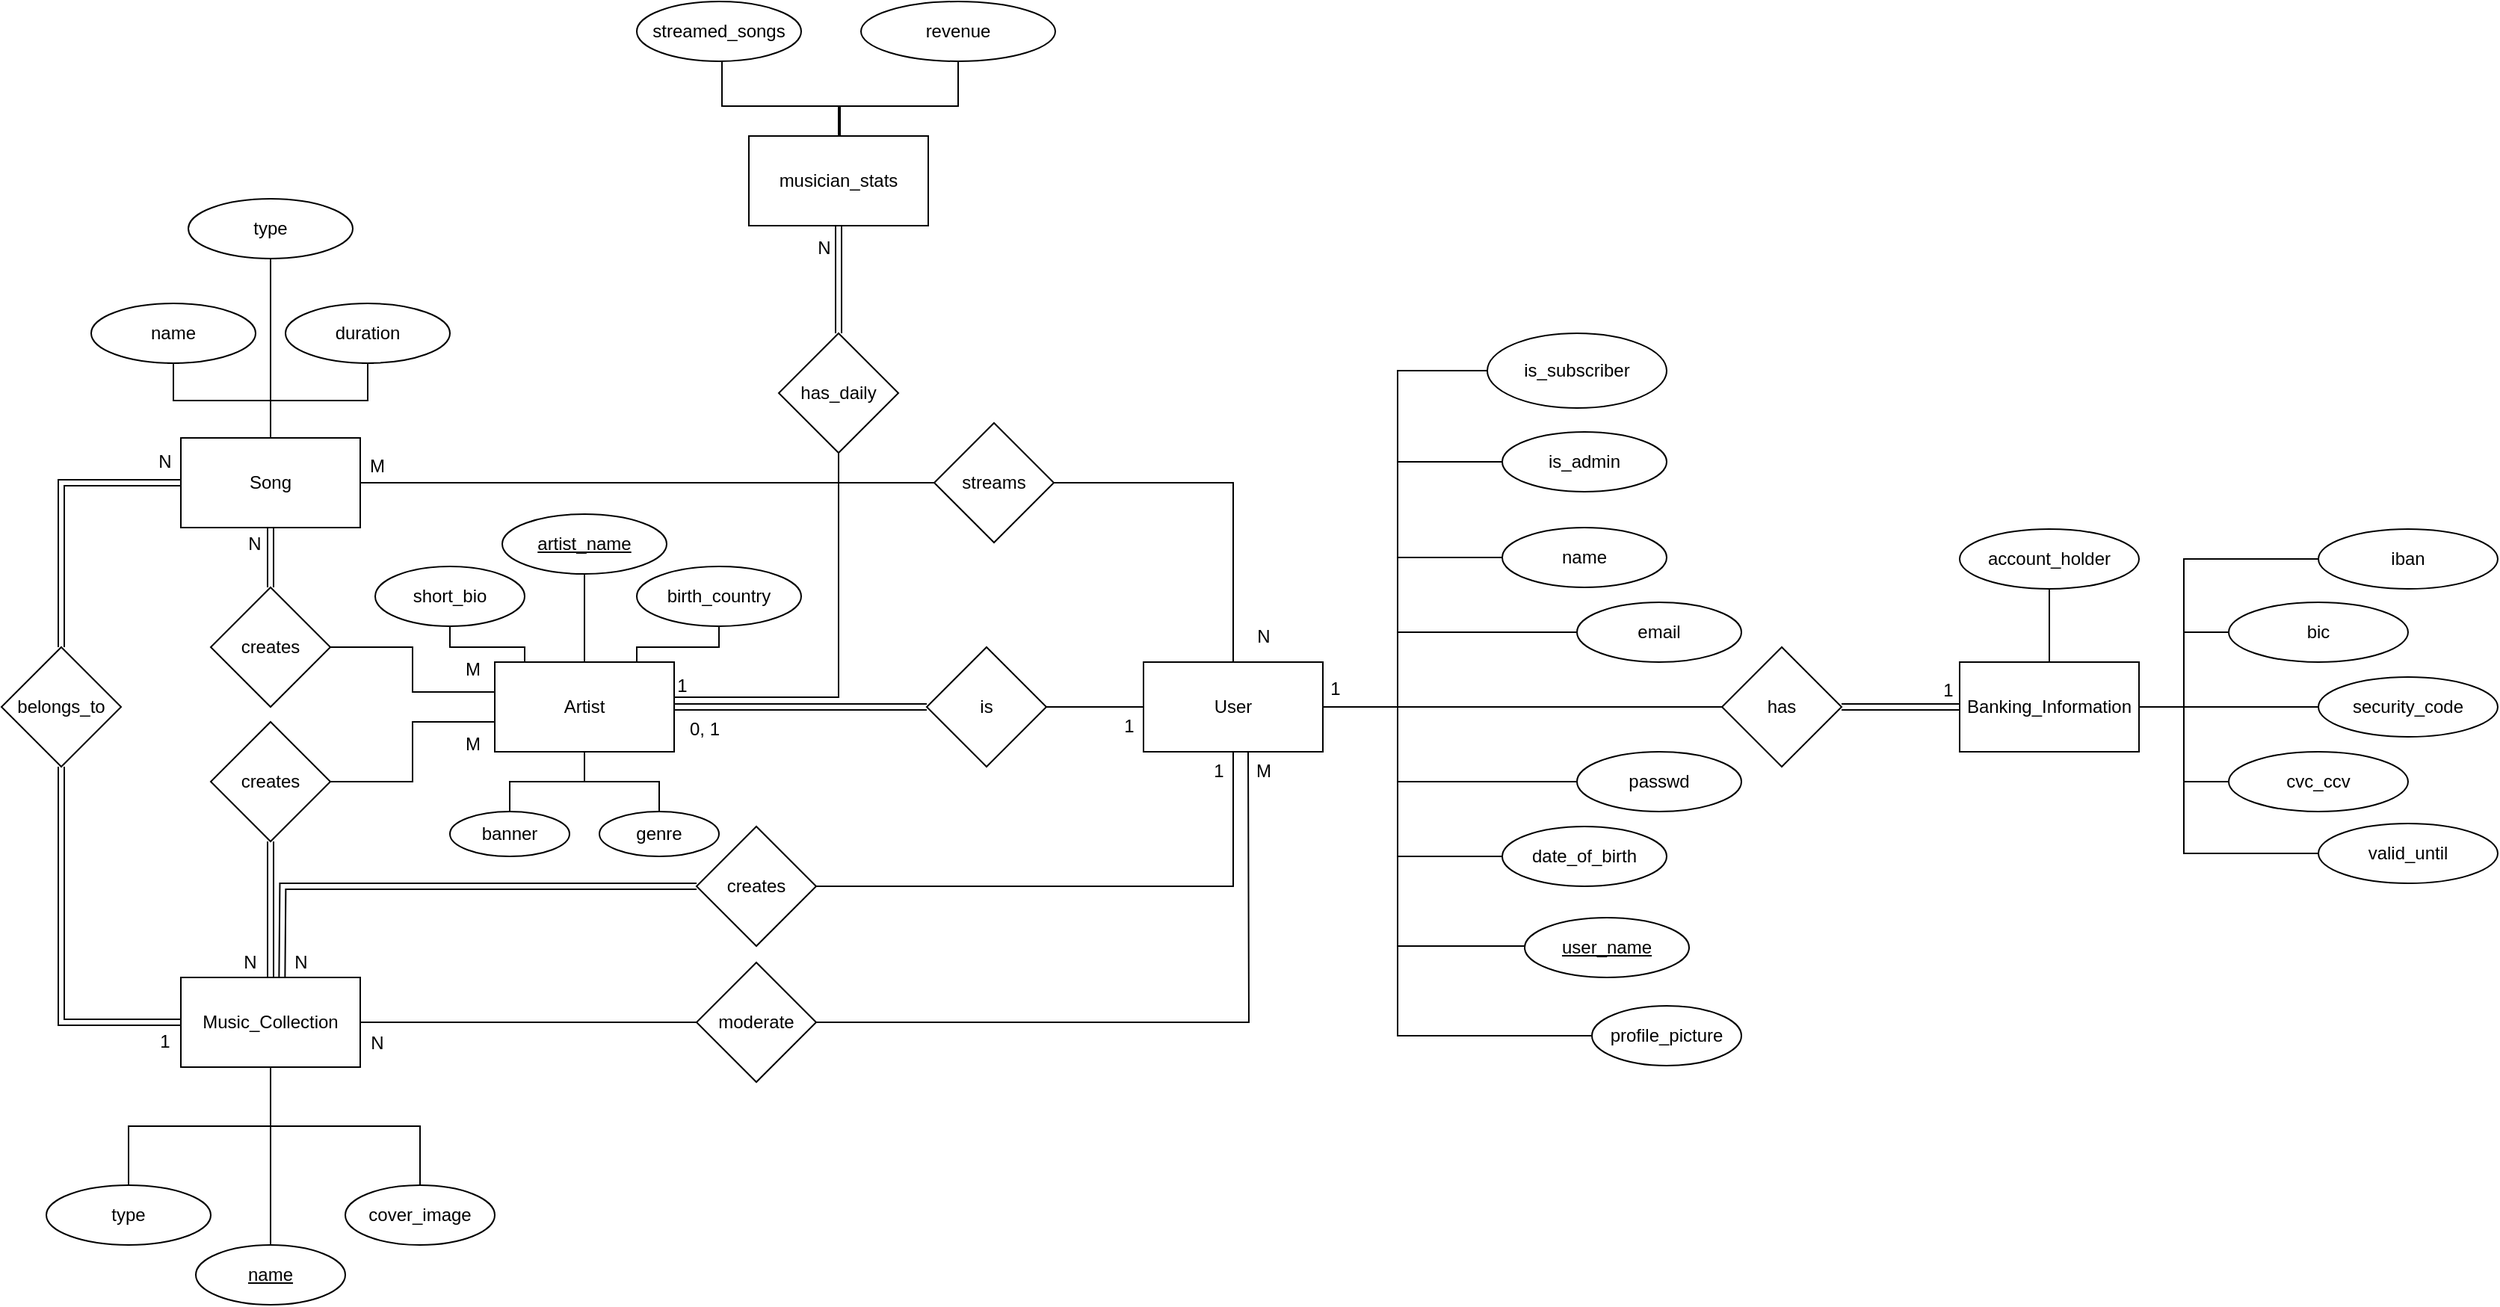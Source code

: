 <mxfile version="24.7.17">
  <diagram name="Page-1" id="TaUfX6dQ_6sSOLUEPohV">
    <mxGraphModel dx="1867" dy="1864" grid="1" gridSize="10" guides="1" tooltips="1" connect="1" arrows="1" fold="1" page="1" pageScale="1" pageWidth="850" pageHeight="1100" math="0" shadow="0">
      <root>
        <mxCell id="0" />
        <mxCell id="1" parent="0" />
        <mxCell id="M-IZh2_x-mo40waA8k21-18" style="edgeStyle=orthogonalEdgeStyle;rounded=0;orthogonalLoop=1;jettySize=auto;html=1;entryX=0.5;entryY=1;entryDx=0;entryDy=0;endArrow=baseDash;endFill=0;" parent="1" source="M-IZh2_x-mo40waA8k21-2" target="M-IZh2_x-mo40waA8k21-17" edge="1">
          <mxGeometry relative="1" as="geometry" />
        </mxCell>
        <mxCell id="M-IZh2_x-mo40waA8k21-19" style="edgeStyle=orthogonalEdgeStyle;rounded=0;orthogonalLoop=1;jettySize=auto;html=1;entryX=0.5;entryY=1;entryDx=0;entryDy=0;endArrow=baseDash;endFill=0;" parent="1" source="M-IZh2_x-mo40waA8k21-2" target="M-IZh2_x-mo40waA8k21-16" edge="1">
          <mxGeometry relative="1" as="geometry" />
        </mxCell>
        <mxCell id="M-IZh2_x-mo40waA8k21-21" value="" style="edgeStyle=orthogonalEdgeStyle;rounded=0;orthogonalLoop=1;jettySize=auto;html=1;endArrow=baseDash;endFill=0;" parent="1" source="M-IZh2_x-mo40waA8k21-2" target="M-IZh2_x-mo40waA8k21-20" edge="1">
          <mxGeometry relative="1" as="geometry" />
        </mxCell>
        <mxCell id="M-IZh2_x-mo40waA8k21-2" value="Song" style="rounded=0;whiteSpace=wrap;html=1;" parent="1" vertex="1">
          <mxGeometry x="80" y="260" width="120" height="60" as="geometry" />
        </mxCell>
        <mxCell id="R3kR3z40ssJg2MjRUmtv-1" style="edgeStyle=orthogonalEdgeStyle;rounded=0;orthogonalLoop=1;jettySize=auto;html=1;exitX=0.5;exitY=0;exitDx=0;exitDy=0;endArrow=baseDash;endFill=0;" parent="1" source="OT3dN3TAftwDxkAceLVw-1" target="M-IZh2_x-mo40waA8k21-3" edge="1">
          <mxGeometry relative="1" as="geometry" />
        </mxCell>
        <mxCell id="M-IZh2_x-mo40waA8k21-3" value="Music_Collection" style="rounded=0;whiteSpace=wrap;html=1;" parent="1" vertex="1">
          <mxGeometry x="80" y="621" width="120" height="60" as="geometry" />
        </mxCell>
        <mxCell id="viIBuKL89xL8FhbZ9wi8-1" style="edgeStyle=orthogonalEdgeStyle;rounded=0;orthogonalLoop=1;jettySize=auto;html=1;endArrow=baseDash;endFill=0;exitX=0.5;exitY=1;exitDx=0;exitDy=0;" parent="1" source="viIBuKL89xL8FhbZ9wi8-2" target="M-IZh2_x-mo40waA8k21-4" edge="1">
          <mxGeometry relative="1" as="geometry">
            <mxPoint x="380" y="360" as="sourcePoint" />
            <Array as="points">
              <mxPoint x="440" y="386" />
              <mxPoint x="440" y="400" />
              <mxPoint x="385" y="400" />
            </Array>
          </mxGeometry>
        </mxCell>
        <mxCell id="viIBuKL89xL8FhbZ9wi8-3" style="edgeStyle=orthogonalEdgeStyle;rounded=0;orthogonalLoop=1;jettySize=auto;html=1;exitX=0.5;exitY=1;exitDx=0;exitDy=0;endArrow=baseDash;endFill=0;" parent="1" source="M-IZh2_x-mo40waA8k21-51" edge="1">
          <mxGeometry relative="1" as="geometry">
            <mxPoint x="350" y="410" as="targetPoint" />
          </mxGeometry>
        </mxCell>
        <mxCell id="viIBuKL89xL8FhbZ9wi8-4" style="edgeStyle=orthogonalEdgeStyle;rounded=0;orthogonalLoop=1;jettySize=auto;html=1;exitX=0.5;exitY=1;exitDx=0;exitDy=0;endArrow=baseDash;endFill=0;" parent="1" source="viIBuKL89xL8FhbZ9wi8-5" target="M-IZh2_x-mo40waA8k21-4" edge="1">
          <mxGeometry relative="1" as="geometry">
            <mxPoint x="290" y="360" as="sourcePoint" />
            <Array as="points">
              <mxPoint x="260" y="400" />
              <mxPoint x="310" y="400" />
            </Array>
          </mxGeometry>
        </mxCell>
        <mxCell id="viIBuKL89xL8FhbZ9wi8-7" style="edgeStyle=orthogonalEdgeStyle;rounded=0;orthogonalLoop=1;jettySize=auto;html=1;endArrow=baseDash;endFill=0;" parent="1" source="viIBuKL89xL8FhbZ9wi8-8" target="M-IZh2_x-mo40waA8k21-4" edge="1">
          <mxGeometry relative="1" as="geometry">
            <mxPoint x="350" y="500" as="sourcePoint" />
          </mxGeometry>
        </mxCell>
        <mxCell id="M-IZh2_x-mo40waA8k21-4" value="Artist" style="rounded=0;whiteSpace=wrap;html=1;" parent="1" vertex="1">
          <mxGeometry x="290" y="410" width="120" height="60" as="geometry" />
        </mxCell>
        <mxCell id="M-IZh2_x-mo40waA8k21-8" style="edgeStyle=orthogonalEdgeStyle;rounded=0;orthogonalLoop=1;jettySize=auto;html=1;endArrow=baseDash;endFill=0;exitX=1;exitY=0.5;exitDx=0;exitDy=0;" parent="1" source="M-IZh2_x-mo40waA8k21-7" target="M-IZh2_x-mo40waA8k21-5" edge="1">
          <mxGeometry relative="1" as="geometry" />
        </mxCell>
        <mxCell id="M-IZh2_x-mo40waA8k21-39" style="edgeStyle=orthogonalEdgeStyle;rounded=0;orthogonalLoop=1;jettySize=auto;html=1;exitX=0;exitY=0.5;exitDx=0;exitDy=0;entryX=1;entryY=0.5;entryDx=0;entryDy=0;endArrow=baseDash;endFill=0;" parent="1" source="M-IZh2_x-mo40waA8k21-33" target="M-IZh2_x-mo40waA8k21-5" edge="1">
          <mxGeometry relative="1" as="geometry">
            <Array as="points">
              <mxPoint x="894" y="340" />
              <mxPoint x="894" y="440" />
            </Array>
          </mxGeometry>
        </mxCell>
        <mxCell id="M-IZh2_x-mo40waA8k21-47" style="edgeStyle=orthogonalEdgeStyle;rounded=0;orthogonalLoop=1;jettySize=auto;html=1;exitX=1;exitY=0.5;exitDx=0;exitDy=0;endArrow=baseDash;endFill=0;" parent="1" source="M-IZh2_x-mo40waA8k21-46" target="M-IZh2_x-mo40waA8k21-5" edge="1">
          <mxGeometry relative="1" as="geometry">
            <Array as="points">
              <mxPoint x="784" y="290" />
            </Array>
          </mxGeometry>
        </mxCell>
        <mxCell id="rp67jTKDv4jTURseV-1P-2" style="edgeStyle=orthogonalEdgeStyle;rounded=0;orthogonalLoop=1;jettySize=auto;html=1;exitX=0;exitY=0.5;exitDx=0;exitDy=0;endArrow=baseDash;endFill=0;" parent="1" source="rp67jTKDv4jTURseV-1P-1" edge="1">
          <mxGeometry relative="1" as="geometry">
            <mxPoint x="844" y="440" as="targetPoint" />
            <Array as="points">
              <mxPoint x="894" y="276" />
              <mxPoint x="894" y="440" />
            </Array>
          </mxGeometry>
        </mxCell>
        <mxCell id="OT3dN3TAftwDxkAceLVw-16" style="edgeStyle=orthogonalEdgeStyle;rounded=0;orthogonalLoop=1;jettySize=auto;html=1;exitX=0;exitY=0.5;exitDx=0;exitDy=0;entryX=1;entryY=0.5;entryDx=0;entryDy=0;endArrow=baseDash;endFill=0;" parent="1" source="OT3dN3TAftwDxkAceLVw-10" target="M-IZh2_x-mo40waA8k21-5" edge="1">
          <mxGeometry relative="1" as="geometry">
            <Array as="points">
              <mxPoint x="894" y="660" />
              <mxPoint x="894" y="440" />
            </Array>
          </mxGeometry>
        </mxCell>
        <mxCell id="viIBuKL89xL8FhbZ9wi8-20" style="edgeStyle=orthogonalEdgeStyle;rounded=0;orthogonalLoop=1;jettySize=auto;html=1;endArrow=baseDash;endFill=0;entryX=1;entryY=0.5;entryDx=0;entryDy=0;exitX=0;exitY=0.5;exitDx=0;exitDy=0;" parent="1" source="viIBuKL89xL8FhbZ9wi8-21" target="M-IZh2_x-mo40waA8k21-5" edge="1">
          <mxGeometry relative="1" as="geometry">
            <mxPoint x="845" y="440" as="targetPoint" />
            <mxPoint x="958" y="205" as="sourcePoint" />
            <Array as="points">
              <mxPoint x="894" y="215" />
              <mxPoint x="894" y="440" />
            </Array>
          </mxGeometry>
        </mxCell>
        <mxCell id="viIBuKL89xL8FhbZ9wi8-22" style="edgeStyle=orthogonalEdgeStyle;rounded=0;orthogonalLoop=1;jettySize=auto;html=1;exitX=0;exitY=0.5;exitDx=0;exitDy=0;endArrow=baseDash;endFill=0;" parent="1" source="viIBuKL89xL8FhbZ9wi8-19" target="M-IZh2_x-mo40waA8k21-5" edge="1">
          <mxGeometry relative="1" as="geometry" />
        </mxCell>
        <mxCell id="M-IZh2_x-mo40waA8k21-5" value="User" style="rounded=0;whiteSpace=wrap;html=1;" parent="1" vertex="1">
          <mxGeometry x="724" y="410" width="120" height="60" as="geometry" />
        </mxCell>
        <mxCell id="M-IZh2_x-mo40waA8k21-9" style="edgeStyle=orthogonalEdgeStyle;rounded=0;orthogonalLoop=1;jettySize=auto;html=1;entryX=1;entryY=0.5;entryDx=0;entryDy=0;endArrow=baseDash;endFill=0;shape=link;" parent="1" source="M-IZh2_x-mo40waA8k21-7" target="M-IZh2_x-mo40waA8k21-4" edge="1">
          <mxGeometry relative="1" as="geometry">
            <mxPoint x="514" y="440" as="targetPoint" />
          </mxGeometry>
        </mxCell>
        <mxCell id="M-IZh2_x-mo40waA8k21-7" value="is" style="rhombus;whiteSpace=wrap;html=1;" parent="1" vertex="1">
          <mxGeometry x="579" y="400" width="80" height="80" as="geometry" />
        </mxCell>
        <mxCell id="M-IZh2_x-mo40waA8k21-13" value="" style="edgeStyle=orthogonalEdgeStyle;rounded=0;orthogonalLoop=1;jettySize=auto;html=1;endArrow=baseDash;endFill=0;shape=link;" parent="1" source="M-IZh2_x-mo40waA8k21-10" target="M-IZh2_x-mo40waA8k21-3" edge="1">
          <mxGeometry relative="1" as="geometry" />
        </mxCell>
        <mxCell id="M-IZh2_x-mo40waA8k21-10" value="creates" style="rhombus;whiteSpace=wrap;html=1;" parent="1" vertex="1">
          <mxGeometry x="100" y="450" width="80" height="80" as="geometry" />
        </mxCell>
        <mxCell id="rp67jTKDv4jTURseV-1P-3" style="edgeStyle=orthogonalEdgeStyle;rounded=0;orthogonalLoop=1;jettySize=auto;html=1;endArrow=baseDash;endFill=0;" parent="1" source="M-IZh2_x-mo40waA8k21-14" target="M-IZh2_x-mo40waA8k21-3" edge="1">
          <mxGeometry relative="1" as="geometry" />
        </mxCell>
        <mxCell id="M-IZh2_x-mo40waA8k21-14" value="type" style="ellipse;whiteSpace=wrap;html=1;" parent="1" vertex="1">
          <mxGeometry x="-10" y="760" width="110" height="40" as="geometry" />
        </mxCell>
        <mxCell id="M-IZh2_x-mo40waA8k21-16" value="name" style="ellipse;whiteSpace=wrap;html=1;" parent="1" vertex="1">
          <mxGeometry x="20" y="170" width="110" height="40" as="geometry" />
        </mxCell>
        <mxCell id="M-IZh2_x-mo40waA8k21-17" value="duration" style="ellipse;whiteSpace=wrap;html=1;" parent="1" vertex="1">
          <mxGeometry x="150" y="170" width="110" height="40" as="geometry" />
        </mxCell>
        <mxCell id="M-IZh2_x-mo40waA8k21-20" value="type" style="ellipse;whiteSpace=wrap;html=1;" parent="1" vertex="1">
          <mxGeometry x="85" y="100" width="110" height="40" as="geometry" />
        </mxCell>
        <mxCell id="M-IZh2_x-mo40waA8k21-25" style="edgeStyle=orthogonalEdgeStyle;rounded=0;orthogonalLoop=1;jettySize=auto;html=1;entryX=0.5;entryY=1;entryDx=0;entryDy=0;endArrow=baseDash;endFill=0;exitX=1;exitY=0.5;exitDx=0;exitDy=0;" parent="1" source="M-IZh2_x-mo40waA8k21-23" edge="1">
          <mxGeometry relative="1" as="geometry">
            <mxPoint x="669" y="651" as="sourcePoint" />
            <mxPoint x="794" y="470" as="targetPoint" />
          </mxGeometry>
        </mxCell>
        <mxCell id="M-IZh2_x-mo40waA8k21-26" style="edgeStyle=orthogonalEdgeStyle;rounded=0;orthogonalLoop=1;jettySize=auto;html=1;entryX=1;entryY=0.5;entryDx=0;entryDy=0;endArrow=baseDash;endFill=0;" parent="1" source="M-IZh2_x-mo40waA8k21-23" target="M-IZh2_x-mo40waA8k21-3" edge="1">
          <mxGeometry relative="1" as="geometry" />
        </mxCell>
        <mxCell id="M-IZh2_x-mo40waA8k21-23" value="moderate" style="rhombus;whiteSpace=wrap;html=1;" parent="1" vertex="1">
          <mxGeometry x="425" y="611" width="80" height="80" as="geometry" />
        </mxCell>
        <mxCell id="M-IZh2_x-mo40waA8k21-31" style="edgeStyle=orthogonalEdgeStyle;rounded=0;orthogonalLoop=1;jettySize=auto;html=1;entryX=0;entryY=0.5;entryDx=0;entryDy=0;endArrow=baseDash;endFill=0;shape=link;" parent="1" source="M-IZh2_x-mo40waA8k21-29" target="M-IZh2_x-mo40waA8k21-2" edge="1">
          <mxGeometry relative="1" as="geometry">
            <Array as="points">
              <mxPoint y="290" />
            </Array>
          </mxGeometry>
        </mxCell>
        <mxCell id="M-IZh2_x-mo40waA8k21-72" style="edgeStyle=orthogonalEdgeStyle;rounded=0;orthogonalLoop=1;jettySize=auto;html=1;entryX=0;entryY=0.5;entryDx=0;entryDy=0;endArrow=baseDash;endFill=0;shape=link;" parent="1" source="M-IZh2_x-mo40waA8k21-29" target="M-IZh2_x-mo40waA8k21-3" edge="1">
          <mxGeometry relative="1" as="geometry">
            <Array as="points">
              <mxPoint y="651" />
            </Array>
          </mxGeometry>
        </mxCell>
        <mxCell id="M-IZh2_x-mo40waA8k21-29" value="belongs_to" style="rhombus;whiteSpace=wrap;html=1;" parent="1" vertex="1">
          <mxGeometry x="-40" y="400" width="80" height="80" as="geometry" />
        </mxCell>
        <mxCell id="M-IZh2_x-mo40waA8k21-33" value="name" style="ellipse;whiteSpace=wrap;html=1;" parent="1" vertex="1">
          <mxGeometry x="964" y="320" width="110" height="40" as="geometry" />
        </mxCell>
        <mxCell id="M-IZh2_x-mo40waA8k21-40" style="edgeStyle=orthogonalEdgeStyle;rounded=0;orthogonalLoop=1;jettySize=auto;html=1;endArrow=baseDash;endFill=0;" parent="1" source="M-IZh2_x-mo40waA8k21-35" edge="1">
          <mxGeometry relative="1" as="geometry">
            <mxPoint x="844" y="440" as="targetPoint" />
            <Array as="points">
              <mxPoint x="894" y="390" />
              <mxPoint x="894" y="440" />
            </Array>
          </mxGeometry>
        </mxCell>
        <mxCell id="M-IZh2_x-mo40waA8k21-35" value="email" style="ellipse;whiteSpace=wrap;html=1;" parent="1" vertex="1">
          <mxGeometry x="1014" y="370" width="110" height="40" as="geometry" />
        </mxCell>
        <mxCell id="M-IZh2_x-mo40waA8k21-42" style="edgeStyle=orthogonalEdgeStyle;rounded=0;orthogonalLoop=1;jettySize=auto;html=1;endArrow=baseDash;endFill=0;" parent="1" source="M-IZh2_x-mo40waA8k21-36" edge="1">
          <mxGeometry relative="1" as="geometry">
            <mxPoint x="844" y="440" as="targetPoint" />
            <Array as="points">
              <mxPoint x="894" y="490" />
              <mxPoint x="894" y="440" />
            </Array>
          </mxGeometry>
        </mxCell>
        <mxCell id="M-IZh2_x-mo40waA8k21-36" value="passwd" style="ellipse;whiteSpace=wrap;html=1;" parent="1" vertex="1">
          <mxGeometry x="1014" y="470" width="110" height="40" as="geometry" />
        </mxCell>
        <mxCell id="M-IZh2_x-mo40waA8k21-43" style="edgeStyle=orthogonalEdgeStyle;rounded=0;orthogonalLoop=1;jettySize=auto;html=1;endArrow=baseDash;endFill=0;" parent="1" source="M-IZh2_x-mo40waA8k21-37" edge="1">
          <mxGeometry relative="1" as="geometry">
            <mxPoint x="844" y="440" as="targetPoint" />
            <Array as="points">
              <mxPoint x="894" y="540" />
              <mxPoint x="894" y="440" />
            </Array>
          </mxGeometry>
        </mxCell>
        <mxCell id="M-IZh2_x-mo40waA8k21-37" value="date_of_birth" style="ellipse;whiteSpace=wrap;html=1;" parent="1" vertex="1">
          <mxGeometry x="964" y="520" width="110" height="40" as="geometry" />
        </mxCell>
        <mxCell id="M-IZh2_x-mo40waA8k21-45" style="edgeStyle=orthogonalEdgeStyle;rounded=0;orthogonalLoop=1;jettySize=auto;html=1;endArrow=baseDash;endFill=0;" parent="1" source="M-IZh2_x-mo40waA8k21-44" edge="1">
          <mxGeometry relative="1" as="geometry">
            <mxPoint x="844" y="440" as="targetPoint" />
            <Array as="points">
              <mxPoint x="894" y="600" />
              <mxPoint x="894" y="440" />
            </Array>
          </mxGeometry>
        </mxCell>
        <mxCell id="M-IZh2_x-mo40waA8k21-44" value="&lt;u&gt;user_name&lt;/u&gt;" style="ellipse;whiteSpace=wrap;html=1;" parent="1" vertex="1">
          <mxGeometry x="979" y="581" width="110" height="40" as="geometry" />
        </mxCell>
        <mxCell id="M-IZh2_x-mo40waA8k21-48" style="edgeStyle=orthogonalEdgeStyle;rounded=0;orthogonalLoop=1;jettySize=auto;html=1;entryX=1;entryY=0.5;entryDx=0;entryDy=0;endArrow=baseDash;endFill=0;" parent="1" source="M-IZh2_x-mo40waA8k21-46" target="M-IZh2_x-mo40waA8k21-2" edge="1">
          <mxGeometry relative="1" as="geometry" />
        </mxCell>
        <mxCell id="M-IZh2_x-mo40waA8k21-46" value="streams" style="rhombus;whiteSpace=wrap;html=1;" parent="1" vertex="1">
          <mxGeometry x="584" y="250" width="80" height="80" as="geometry" />
        </mxCell>
        <mxCell id="M-IZh2_x-mo40waA8k21-51" value="&lt;u&gt;artist_name&lt;/u&gt;" style="ellipse;whiteSpace=wrap;html=1;" parent="1" vertex="1">
          <mxGeometry x="295" y="311" width="110" height="40" as="geometry" />
        </mxCell>
        <mxCell id="M-IZh2_x-mo40waA8k21-74" style="edgeStyle=orthogonalEdgeStyle;rounded=0;orthogonalLoop=1;jettySize=auto;html=1;endArrow=baseDash;endFill=0;exitX=1;exitY=0.5;exitDx=0;exitDy=0;entryX=0.5;entryY=1;entryDx=0;entryDy=0;" parent="1" source="M-IZh2_x-mo40waA8k21-73" target="M-IZh2_x-mo40waA8k21-5" edge="1">
          <mxGeometry relative="1" as="geometry">
            <mxPoint x="620" y="480" as="targetPoint" />
            <mxPoint x="330.5" y="550.0" as="sourcePoint" />
            <Array as="points">
              <mxPoint x="784" y="560" />
            </Array>
          </mxGeometry>
        </mxCell>
        <mxCell id="M-IZh2_x-mo40waA8k21-73" value="creates" style="rhombus;whiteSpace=wrap;html=1;" parent="1" vertex="1">
          <mxGeometry x="425" y="520" width="80" height="80" as="geometry" />
        </mxCell>
        <mxCell id="M-IZh2_x-mo40waA8k21-76" style="edgeStyle=orthogonalEdgeStyle;rounded=0;orthogonalLoop=1;jettySize=auto;html=1;entryX=0.664;entryY=0;entryDx=0;entryDy=0;entryPerimeter=0;endArrow=baseDash;endFill=0;shape=link;exitX=0;exitY=0.5;exitDx=0;exitDy=0;" parent="1" source="M-IZh2_x-mo40waA8k21-73" edge="1">
          <mxGeometry relative="1" as="geometry">
            <mxPoint x="248.0" y="550.0" as="sourcePoint" />
            <mxPoint x="147.68" y="621" as="targetPoint" />
          </mxGeometry>
        </mxCell>
        <mxCell id="M-IZh2_x-mo40waA8k21-77" value="1" style="text;html=1;align=center;verticalAlign=middle;resizable=0;points=[];autosize=1;strokeColor=none;fillColor=none;" parent="1" vertex="1">
          <mxGeometry x="759" y="468" width="30" height="30" as="geometry" />
        </mxCell>
        <mxCell id="M-IZh2_x-mo40waA8k21-78" value="N" style="text;html=1;align=center;verticalAlign=middle;resizable=0;points=[];autosize=1;strokeColor=none;fillColor=none;" parent="1" vertex="1">
          <mxGeometry x="145" y="596" width="30" height="30" as="geometry" />
        </mxCell>
        <mxCell id="M-IZh2_x-mo40waA8k21-79" value="M" style="text;html=1;align=center;verticalAlign=middle;resizable=0;points=[];autosize=1;strokeColor=none;fillColor=none;" parent="1" vertex="1">
          <mxGeometry x="260" y="450" width="30" height="30" as="geometry" />
        </mxCell>
        <mxCell id="M-IZh2_x-mo40waA8k21-80" value="N" style="text;html=1;align=center;verticalAlign=middle;resizable=0;points=[];autosize=1;strokeColor=none;fillColor=none;" parent="1" vertex="1">
          <mxGeometry x="111" y="596" width="30" height="30" as="geometry" />
        </mxCell>
        <mxCell id="M-IZh2_x-mo40waA8k21-81" value="N" style="text;html=1;align=center;verticalAlign=middle;resizable=0;points=[];autosize=1;strokeColor=none;fillColor=none;" parent="1" vertex="1">
          <mxGeometry x="114" y="316" width="30" height="30" as="geometry" />
        </mxCell>
        <mxCell id="M-IZh2_x-mo40waA8k21-84" value="M" style="text;html=1;align=center;verticalAlign=middle;resizable=0;points=[];autosize=1;strokeColor=none;fillColor=none;" parent="1" vertex="1">
          <mxGeometry x="196" y="264" width="30" height="30" as="geometry" />
        </mxCell>
        <mxCell id="M-IZh2_x-mo40waA8k21-85" value="N" style="text;html=1;align=center;verticalAlign=middle;resizable=0;points=[];autosize=1;strokeColor=none;fillColor=none;" parent="1" vertex="1">
          <mxGeometry x="54" y="261" width="30" height="30" as="geometry" />
        </mxCell>
        <mxCell id="M-IZh2_x-mo40waA8k21-86" value="1" style="text;html=1;align=center;verticalAlign=middle;resizable=0;points=[];autosize=1;strokeColor=none;fillColor=none;" parent="1" vertex="1">
          <mxGeometry x="54" y="649" width="30" height="30" as="geometry" />
        </mxCell>
        <mxCell id="M-IZh2_x-mo40waA8k21-87" value="1" style="text;html=1;align=center;verticalAlign=middle;resizable=0;points=[];autosize=1;strokeColor=none;fillColor=none;" parent="1" vertex="1">
          <mxGeometry x="699" y="438" width="30" height="30" as="geometry" />
        </mxCell>
        <mxCell id="M-IZh2_x-mo40waA8k21-88" value="0, 1" style="text;html=1;align=center;verticalAlign=middle;resizable=0;points=[];autosize=1;strokeColor=none;fillColor=none;" parent="1" vertex="1">
          <mxGeometry x="410" y="440" width="40" height="30" as="geometry" />
        </mxCell>
        <mxCell id="M-IZh2_x-mo40waA8k21-89" value="M" style="text;html=1;align=center;verticalAlign=middle;resizable=0;points=[];autosize=1;strokeColor=none;fillColor=none;" parent="1" vertex="1">
          <mxGeometry x="789" y="468" width="30" height="30" as="geometry" />
        </mxCell>
        <mxCell id="M-IZh2_x-mo40waA8k21-90" value="N" style="text;html=1;align=center;verticalAlign=middle;resizable=0;points=[];autosize=1;strokeColor=none;fillColor=none;" parent="1" vertex="1">
          <mxGeometry x="196" y="650" width="30" height="30" as="geometry" />
        </mxCell>
        <mxCell id="M-IZh2_x-mo40waA8k21-93" value="N" style="text;html=1;align=center;verticalAlign=middle;resizable=0;points=[];autosize=1;strokeColor=none;fillColor=none;" parent="1" vertex="1">
          <mxGeometry x="789" y="378" width="30" height="30" as="geometry" />
        </mxCell>
        <mxCell id="M-IZh2_x-mo40waA8k21-98" value="" style="edgeStyle=orthogonalEdgeStyle;rounded=0;orthogonalLoop=1;jettySize=auto;html=1;endArrow=baseDash;endFill=0;shape=link;" parent="1" source="M-IZh2_x-mo40waA8k21-94" target="M-IZh2_x-mo40waA8k21-2" edge="1">
          <mxGeometry relative="1" as="geometry" />
        </mxCell>
        <mxCell id="M-IZh2_x-mo40waA8k21-94" value="creates" style="rhombus;whiteSpace=wrap;html=1;" parent="1" vertex="1">
          <mxGeometry x="100" y="360" width="80" height="80" as="geometry" />
        </mxCell>
        <mxCell id="M-IZh2_x-mo40waA8k21-100" value="M" style="text;html=1;align=center;verticalAlign=middle;resizable=0;points=[];autosize=1;strokeColor=none;fillColor=none;" parent="1" vertex="1">
          <mxGeometry x="260" y="400" width="30" height="30" as="geometry" />
        </mxCell>
        <mxCell id="M-IZh2_x-mo40waA8k21-104" style="edgeStyle=orthogonalEdgeStyle;rounded=0;orthogonalLoop=1;jettySize=auto;html=1;entryX=0;entryY=0.333;entryDx=0;entryDy=0;entryPerimeter=0;endArrow=baseDash;endFill=0;" parent="1" source="M-IZh2_x-mo40waA8k21-94" target="M-IZh2_x-mo40waA8k21-4" edge="1">
          <mxGeometry relative="1" as="geometry" />
        </mxCell>
        <mxCell id="M-IZh2_x-mo40waA8k21-105" style="edgeStyle=orthogonalEdgeStyle;rounded=0;orthogonalLoop=1;jettySize=auto;html=1;entryX=0;entryY=0.667;entryDx=0;entryDy=0;entryPerimeter=0;endArrow=baseDash;endFill=0;" parent="1" source="M-IZh2_x-mo40waA8k21-10" target="M-IZh2_x-mo40waA8k21-4" edge="1">
          <mxGeometry relative="1" as="geometry" />
        </mxCell>
        <mxCell id="rp67jTKDv4jTURseV-1P-1" value="is_admin" style="ellipse;whiteSpace=wrap;html=1;" parent="1" vertex="1">
          <mxGeometry x="964" y="256" width="110" height="40" as="geometry" />
        </mxCell>
        <mxCell id="OT3dN3TAftwDxkAceLVw-1" value="cover_image" style="ellipse;whiteSpace=wrap;html=1;align=center;" parent="1" vertex="1">
          <mxGeometry x="190" y="760" width="100" height="40" as="geometry" />
        </mxCell>
        <mxCell id="OT3dN3TAftwDxkAceLVw-10" value="profile_picture" style="ellipse;whiteSpace=wrap;html=1;align=center;" parent="1" vertex="1">
          <mxGeometry x="1024" y="640" width="100" height="40" as="geometry" />
        </mxCell>
        <mxCell id="viIBuKL89xL8FhbZ9wi8-2" value="birth_country" style="ellipse;whiteSpace=wrap;html=1;" parent="1" vertex="1">
          <mxGeometry x="385" y="346" width="110" height="40" as="geometry" />
        </mxCell>
        <mxCell id="viIBuKL89xL8FhbZ9wi8-5" value="short_bio" style="ellipse;whiteSpace=wrap;html=1;" parent="1" vertex="1">
          <mxGeometry x="210" y="346" width="100" height="40" as="geometry" />
        </mxCell>
        <mxCell id="viIBuKL89xL8FhbZ9wi8-9" style="edgeStyle=orthogonalEdgeStyle;rounded=0;orthogonalLoop=1;jettySize=auto;html=1;endArrow=baseDash;endFill=0;" parent="1" source="viIBuKL89xL8FhbZ9wi8-10" edge="1">
          <mxGeometry relative="1" as="geometry">
            <mxPoint x="521" y="58" as="targetPoint" />
            <mxPoint x="442.029" y="7.997" as="sourcePoint" />
            <Array as="points">
              <mxPoint x="442" y="38" />
              <mxPoint x="521" y="38" />
            </Array>
          </mxGeometry>
        </mxCell>
        <mxCell id="viIBuKL89xL8FhbZ9wi8-11" style="edgeStyle=orthogonalEdgeStyle;rounded=0;orthogonalLoop=1;jettySize=auto;html=1;endArrow=baseDash;endFill=0;" parent="1" source="viIBuKL89xL8FhbZ9wi8-12" target="viIBuKL89xL8FhbZ9wi8-6" edge="1">
          <mxGeometry relative="1" as="geometry">
            <mxPoint x="571" y="18" as="sourcePoint" />
            <Array as="points">
              <mxPoint x="600" y="38" />
              <mxPoint x="520" y="38" />
            </Array>
          </mxGeometry>
        </mxCell>
        <mxCell id="viIBuKL89xL8FhbZ9wi8-6" value="musician_stats" style="rounded=0;whiteSpace=wrap;html=1;" parent="1" vertex="1">
          <mxGeometry x="460" y="58" width="120" height="60" as="geometry" />
        </mxCell>
        <mxCell id="viIBuKL89xL8FhbZ9wi8-8" value="banner" style="ellipse;whiteSpace=wrap;html=1;" parent="1" vertex="1">
          <mxGeometry x="260" y="510" width="80" height="30" as="geometry" />
        </mxCell>
        <mxCell id="viIBuKL89xL8FhbZ9wi8-12" value="revenue" style="ellipse;whiteSpace=wrap;html=1;" parent="1" vertex="1">
          <mxGeometry x="535" y="-32" width="130" height="40" as="geometry" />
        </mxCell>
        <mxCell id="viIBuKL89xL8FhbZ9wi8-13" value="" style="edgeStyle=orthogonalEdgeStyle;rounded=0;orthogonalLoop=1;jettySize=auto;html=1;endArrow=baseDash;endFill=0;" parent="1" target="viIBuKL89xL8FhbZ9wi8-10" edge="1">
          <mxGeometry relative="1" as="geometry">
            <mxPoint x="521" y="58" as="targetPoint" />
            <mxPoint x="442.029" y="7.997" as="sourcePoint" />
            <Array as="points" />
          </mxGeometry>
        </mxCell>
        <mxCell id="viIBuKL89xL8FhbZ9wi8-10" value="streamed_songs" style="ellipse;whiteSpace=wrap;html=1;" parent="1" vertex="1">
          <mxGeometry x="385" y="-32" width="110" height="40" as="geometry" />
        </mxCell>
        <mxCell id="YVvOxHRS0cI5OlyDcs-c-7" style="edgeStyle=orthogonalEdgeStyle;rounded=0;orthogonalLoop=1;jettySize=auto;html=1;endArrow=baseDash;endFill=0;shape=link;" parent="1" source="viIBuKL89xL8FhbZ9wi8-16" target="viIBuKL89xL8FhbZ9wi8-6" edge="1">
          <mxGeometry relative="1" as="geometry" />
        </mxCell>
        <mxCell id="viIBuKL89xL8FhbZ9wi8-16" value="has_daily" style="rhombus;whiteSpace=wrap;html=1;" parent="1" vertex="1">
          <mxGeometry x="480" y="190" width="80" height="80" as="geometry" />
        </mxCell>
        <mxCell id="viIBuKL89xL8FhbZ9wi8-17" value="1" style="text;html=1;align=center;verticalAlign=middle;resizable=0;points=[];autosize=1;strokeColor=none;fillColor=none;" parent="1" vertex="1">
          <mxGeometry x="400" y="411" width="30" height="30" as="geometry" />
        </mxCell>
        <mxCell id="viIBuKL89xL8FhbZ9wi8-18" value="N" style="text;html=1;align=center;verticalAlign=middle;resizable=0;points=[];autosize=1;strokeColor=none;fillColor=none;" parent="1" vertex="1">
          <mxGeometry x="495" y="118" width="30" height="30" as="geometry" />
        </mxCell>
        <mxCell id="viIBuKL89xL8FhbZ9wi8-24" style="edgeStyle=orthogonalEdgeStyle;rounded=0;orthogonalLoop=1;jettySize=auto;html=1;exitX=1;exitY=0.5;exitDx=0;exitDy=0;endArrow=baseDash;endFill=0;shape=link;" parent="1" source="viIBuKL89xL8FhbZ9wi8-19" target="viIBuKL89xL8FhbZ9wi8-23" edge="1">
          <mxGeometry relative="1" as="geometry" />
        </mxCell>
        <mxCell id="viIBuKL89xL8FhbZ9wi8-19" value="has" style="rhombus;whiteSpace=wrap;html=1;" parent="1" vertex="1">
          <mxGeometry x="1111" y="400" width="80" height="80" as="geometry" />
        </mxCell>
        <mxCell id="viIBuKL89xL8FhbZ9wi8-21" value="is_subscriber" style="ellipse;whiteSpace=wrap;html=1;" parent="1" vertex="1">
          <mxGeometry x="954" y="190" width="120" height="50" as="geometry" />
        </mxCell>
        <mxCell id="viIBuKL89xL8FhbZ9wi8-23" value="Banking_Information" style="rounded=0;whiteSpace=wrap;html=1;" parent="1" vertex="1">
          <mxGeometry x="1270" y="410" width="120" height="60" as="geometry" />
        </mxCell>
        <mxCell id="viIBuKL89xL8FhbZ9wi8-33" style="edgeStyle=orthogonalEdgeStyle;rounded=0;orthogonalLoop=1;jettySize=auto;html=1;endArrow=baseDash;endFill=0;" parent="1" source="viIBuKL89xL8FhbZ9wi8-26" target="viIBuKL89xL8FhbZ9wi8-23" edge="1">
          <mxGeometry relative="1" as="geometry" />
        </mxCell>
        <mxCell id="viIBuKL89xL8FhbZ9wi8-26" value="account_holder" style="ellipse;whiteSpace=wrap;html=1;" parent="1" vertex="1">
          <mxGeometry x="1270" y="321" width="120" height="40" as="geometry" />
        </mxCell>
        <mxCell id="viIBuKL89xL8FhbZ9wi8-38" style="edgeStyle=orthogonalEdgeStyle;rounded=0;orthogonalLoop=1;jettySize=auto;html=1;endArrow=baseDash;endFill=0;" parent="1" source="viIBuKL89xL8FhbZ9wi8-28" edge="1">
          <mxGeometry relative="1" as="geometry">
            <mxPoint x="1390" y="440.0" as="targetPoint" />
            <Array as="points">
              <mxPoint x="1420" y="341" />
              <mxPoint x="1420" y="440" />
            </Array>
          </mxGeometry>
        </mxCell>
        <mxCell id="viIBuKL89xL8FhbZ9wi8-28" value="iban" style="ellipse;whiteSpace=wrap;html=1;" parent="1" vertex="1">
          <mxGeometry x="1510" y="321" width="120" height="40" as="geometry" />
        </mxCell>
        <mxCell id="viIBuKL89xL8FhbZ9wi8-35" style="edgeStyle=orthogonalEdgeStyle;rounded=0;orthogonalLoop=1;jettySize=auto;html=1;entryX=1;entryY=0.5;entryDx=0;entryDy=0;endArrow=baseDash;endFill=0;" parent="1" source="viIBuKL89xL8FhbZ9wi8-29" target="viIBuKL89xL8FhbZ9wi8-23" edge="1">
          <mxGeometry relative="1" as="geometry" />
        </mxCell>
        <mxCell id="viIBuKL89xL8FhbZ9wi8-29" value="bic" style="ellipse;whiteSpace=wrap;html=1;" parent="1" vertex="1">
          <mxGeometry x="1450" y="370" width="120" height="40" as="geometry" />
        </mxCell>
        <mxCell id="viIBuKL89xL8FhbZ9wi8-36" style="edgeStyle=orthogonalEdgeStyle;rounded=0;orthogonalLoop=1;jettySize=auto;html=1;entryX=1;entryY=0.5;entryDx=0;entryDy=0;endArrow=baseDash;endFill=0;" parent="1" source="viIBuKL89xL8FhbZ9wi8-30" target="viIBuKL89xL8FhbZ9wi8-23" edge="1">
          <mxGeometry relative="1" as="geometry" />
        </mxCell>
        <mxCell id="viIBuKL89xL8FhbZ9wi8-30" value="cvc_ccv" style="ellipse;whiteSpace=wrap;html=1;" parent="1" vertex="1">
          <mxGeometry x="1450" y="470" width="120" height="40" as="geometry" />
        </mxCell>
        <mxCell id="viIBuKL89xL8FhbZ9wi8-34" style="edgeStyle=orthogonalEdgeStyle;rounded=0;orthogonalLoop=1;jettySize=auto;html=1;entryX=1;entryY=0.5;entryDx=0;entryDy=0;endArrow=baseDash;endFill=0;" parent="1" source="viIBuKL89xL8FhbZ9wi8-31" target="viIBuKL89xL8FhbZ9wi8-23" edge="1">
          <mxGeometry relative="1" as="geometry" />
        </mxCell>
        <mxCell id="viIBuKL89xL8FhbZ9wi8-31" value="security_code" style="ellipse;whiteSpace=wrap;html=1;" parent="1" vertex="1">
          <mxGeometry x="1510" y="420" width="120" height="40" as="geometry" />
        </mxCell>
        <mxCell id="viIBuKL89xL8FhbZ9wi8-37" style="edgeStyle=orthogonalEdgeStyle;rounded=0;orthogonalLoop=1;jettySize=auto;html=1;entryX=1;entryY=0.5;entryDx=0;entryDy=0;endArrow=baseDash;endFill=0;" parent="1" source="viIBuKL89xL8FhbZ9wi8-32" target="viIBuKL89xL8FhbZ9wi8-23" edge="1">
          <mxGeometry relative="1" as="geometry">
            <Array as="points">
              <mxPoint x="1420" y="538" />
              <mxPoint x="1420" y="440" />
            </Array>
          </mxGeometry>
        </mxCell>
        <mxCell id="viIBuKL89xL8FhbZ9wi8-32" value="valid_until" style="ellipse;whiteSpace=wrap;html=1;" parent="1" vertex="1">
          <mxGeometry x="1510" y="518" width="120" height="40" as="geometry" />
        </mxCell>
        <mxCell id="YVvOxHRS0cI5OlyDcs-c-2" style="edgeStyle=orthogonalEdgeStyle;rounded=0;orthogonalLoop=1;jettySize=auto;html=1;entryX=0.5;entryY=1;entryDx=0;entryDy=0;endArrow=baseDash;endFill=0;" parent="1" source="YVvOxHRS0cI5OlyDcs-c-1" target="M-IZh2_x-mo40waA8k21-4" edge="1">
          <mxGeometry relative="1" as="geometry" />
        </mxCell>
        <mxCell id="YVvOxHRS0cI5OlyDcs-c-1" value="genre" style="ellipse;whiteSpace=wrap;html=1;" parent="1" vertex="1">
          <mxGeometry x="360" y="510" width="80" height="30" as="geometry" />
        </mxCell>
        <mxCell id="YVvOxHRS0cI5OlyDcs-c-3" value="1" style="text;html=1;align=center;verticalAlign=middle;resizable=0;points=[];autosize=1;strokeColor=none;fillColor=none;" parent="1" vertex="1">
          <mxGeometry x="837" y="413" width="30" height="30" as="geometry" />
        </mxCell>
        <mxCell id="YVvOxHRS0cI5OlyDcs-c-4" value="1" style="text;html=1;align=center;verticalAlign=middle;resizable=0;points=[];autosize=1;strokeColor=none;fillColor=none;" parent="1" vertex="1">
          <mxGeometry x="1247" y="414" width="30" height="30" as="geometry" />
        </mxCell>
        <mxCell id="YVvOxHRS0cI5OlyDcs-c-6" style="edgeStyle=orthogonalEdgeStyle;rounded=0;orthogonalLoop=1;jettySize=auto;html=1;endArrow=baseDash;endFill=0;entryX=1;entryY=0.392;entryDx=0;entryDy=0;entryPerimeter=0;" parent="1" source="viIBuKL89xL8FhbZ9wi8-16" target="M-IZh2_x-mo40waA8k21-4" edge="1">
          <mxGeometry relative="1" as="geometry">
            <mxPoint x="410" y="433" as="targetPoint" />
            <Array as="points">
              <mxPoint x="520" y="434" />
            </Array>
          </mxGeometry>
        </mxCell>
        <mxCell id="N63YELWKtB38euWQ6O00-4" value="" style="edgeStyle=none;curved=1;rounded=0;orthogonalLoop=1;jettySize=auto;html=1;fontSize=12;startSize=8;endSize=8;endArrow=baseDash;endFill=0;" edge="1" parent="1" source="N63YELWKtB38euWQ6O00-2" target="M-IZh2_x-mo40waA8k21-3">
          <mxGeometry relative="1" as="geometry" />
        </mxCell>
        <mxCell id="N63YELWKtB38euWQ6O00-2" value="&lt;u&gt;name&lt;/u&gt;" style="ellipse;whiteSpace=wrap;html=1;align=center;" vertex="1" parent="1">
          <mxGeometry x="90" y="800" width="100" height="40" as="geometry" />
        </mxCell>
      </root>
    </mxGraphModel>
  </diagram>
</mxfile>
